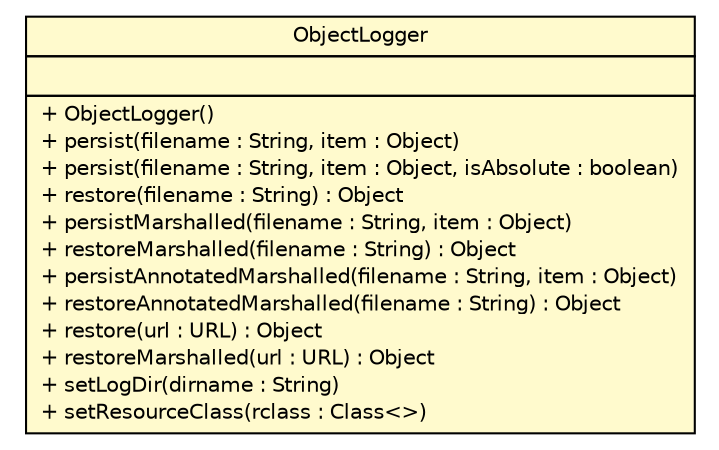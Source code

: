 #!/usr/local/bin/dot
#
# Class diagram 
# Generated by UMLGraph version R5_6 (http://www.umlgraph.org/)
#

digraph G {
	edge [fontname="Helvetica",fontsize=10,labelfontname="Helvetica",labelfontsize=10];
	node [fontname="Helvetica",fontsize=10,shape=plaintext];
	nodesep=0.25;
	ranksep=0.5;
	// sorcer.util.ObjectLogger
	c320849 [label=<<table title="sorcer.util.ObjectLogger" border="0" cellborder="1" cellspacing="0" cellpadding="2" port="p" bgcolor="lemonChiffon" href="./ObjectLogger.html">
		<tr><td><table border="0" cellspacing="0" cellpadding="1">
<tr><td align="center" balign="center"> ObjectLogger </td></tr>
		</table></td></tr>
		<tr><td><table border="0" cellspacing="0" cellpadding="1">
<tr><td align="left" balign="left">  </td></tr>
		</table></td></tr>
		<tr><td><table border="0" cellspacing="0" cellpadding="1">
<tr><td align="left" balign="left"> + ObjectLogger() </td></tr>
<tr><td align="left" balign="left"> + persist(filename : String, item : Object) </td></tr>
<tr><td align="left" balign="left"> + persist(filename : String, item : Object, isAbsolute : boolean) </td></tr>
<tr><td align="left" balign="left"> + restore(filename : String) : Object </td></tr>
<tr><td align="left" balign="left"> + persistMarshalled(filename : String, item : Object) </td></tr>
<tr><td align="left" balign="left"> + restoreMarshalled(filename : String) : Object </td></tr>
<tr><td align="left" balign="left"> + persistAnnotatedMarshalled(filename : String, item : Object) </td></tr>
<tr><td align="left" balign="left"> + restoreAnnotatedMarshalled(filename : String) : Object </td></tr>
<tr><td align="left" balign="left"> + restore(url : URL) : Object </td></tr>
<tr><td align="left" balign="left"> + restoreMarshalled(url : URL) : Object </td></tr>
<tr><td align="left" balign="left"> + setLogDir(dirname : String) </td></tr>
<tr><td align="left" balign="left"> + setResourceClass(rclass : Class&lt;&gt;) </td></tr>
		</table></td></tr>
		</table>>, URL="./ObjectLogger.html", fontname="Helvetica", fontcolor="black", fontsize=10.0];
}

